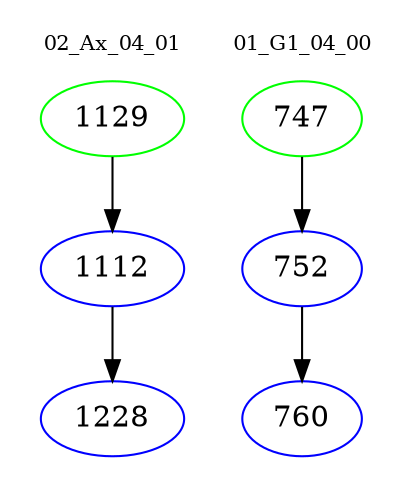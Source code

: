 digraph{
subgraph cluster_0 {
color = white
label = "02_Ax_04_01";
fontsize=10;
T0_1129 [label="1129", color="green"]
T0_1129 -> T0_1112 [color="black"]
T0_1112 [label="1112", color="blue"]
T0_1112 -> T0_1228 [color="black"]
T0_1228 [label="1228", color="blue"]
}
subgraph cluster_1 {
color = white
label = "01_G1_04_00";
fontsize=10;
T1_747 [label="747", color="green"]
T1_747 -> T1_752 [color="black"]
T1_752 [label="752", color="blue"]
T1_752 -> T1_760 [color="black"]
T1_760 [label="760", color="blue"]
}
}
